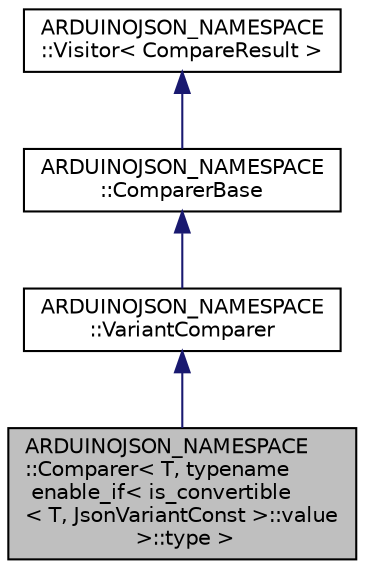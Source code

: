 digraph "ARDUINOJSON_NAMESPACE::Comparer&lt; T, typename enable_if&lt; is_convertible&lt; T, JsonVariantConst &gt;::value &gt;::type &gt;"
{
 // LATEX_PDF_SIZE
  edge [fontname="Helvetica",fontsize="10",labelfontname="Helvetica",labelfontsize="10"];
  node [fontname="Helvetica",fontsize="10",shape=record];
  Node1 [label="ARDUINOJSON_NAMESPACE\l::Comparer\< T, typename\l enable_if\< is_convertible\l\< T, JsonVariantConst \>::value\l \>::type \>",height=0.2,width=0.4,color="black", fillcolor="grey75", style="filled", fontcolor="black",tooltip=" "];
  Node2 -> Node1 [dir="back",color="midnightblue",fontsize="10",style="solid"];
  Node2 [label="ARDUINOJSON_NAMESPACE\l::VariantComparer",height=0.2,width=0.4,color="black", fillcolor="white", style="filled",URL="$structARDUINOJSON__NAMESPACE_1_1VariantComparer.html",tooltip=" "];
  Node3 -> Node2 [dir="back",color="midnightblue",fontsize="10",style="solid"];
  Node3 [label="ARDUINOJSON_NAMESPACE\l::ComparerBase",height=0.2,width=0.4,color="black", fillcolor="white", style="filled",URL="$structARDUINOJSON__NAMESPACE_1_1ComparerBase.html",tooltip=" "];
  Node4 -> Node3 [dir="back",color="midnightblue",fontsize="10",style="solid"];
  Node4 [label="ARDUINOJSON_NAMESPACE\l::Visitor\< CompareResult \>",height=0.2,width=0.4,color="black", fillcolor="white", style="filled",URL="$structARDUINOJSON__NAMESPACE_1_1Visitor.html",tooltip=" "];
}
